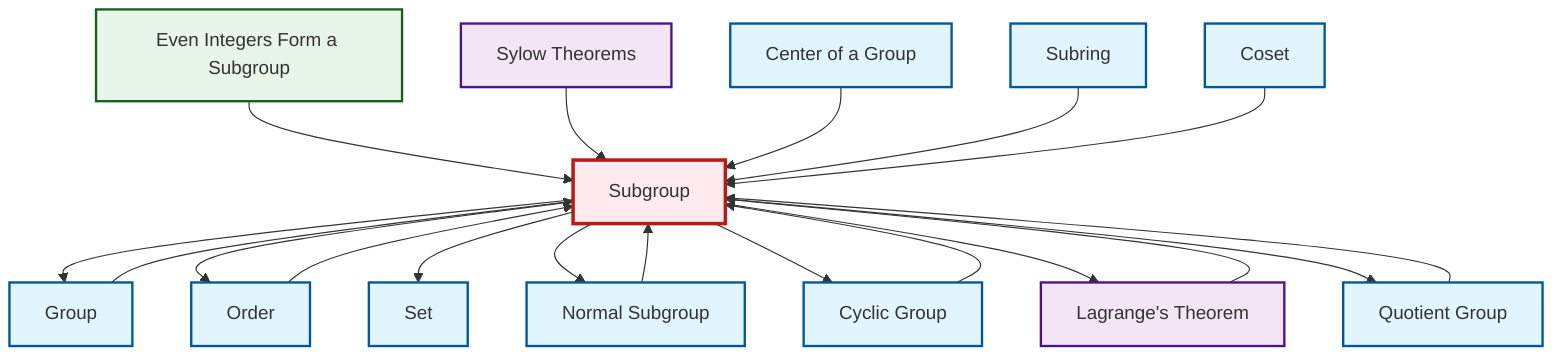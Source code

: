 graph TD
    classDef definition fill:#e1f5fe,stroke:#01579b,stroke-width:2px
    classDef theorem fill:#f3e5f5,stroke:#4a148c,stroke-width:2px
    classDef axiom fill:#fff3e0,stroke:#e65100,stroke-width:2px
    classDef example fill:#e8f5e9,stroke:#1b5e20,stroke-width:2px
    classDef current fill:#ffebee,stroke:#b71c1c,stroke-width:3px
    thm-sylow["Sylow Theorems"]:::theorem
    def-center-of-group["Center of a Group"]:::definition
    def-subgroup["Subgroup"]:::definition
    def-subring["Subring"]:::definition
    def-coset["Coset"]:::definition
    def-cyclic-group["Cyclic Group"]:::definition
    def-quotient-group["Quotient Group"]:::definition
    def-set["Set"]:::definition
    def-group["Group"]:::definition
    thm-lagrange["Lagrange's Theorem"]:::theorem
    ex-even-integers-subgroup["Even Integers Form a Subgroup"]:::example
    def-order["Order"]:::definition
    def-normal-subgroup["Normal Subgroup"]:::definition
    ex-even-integers-subgroup --> def-subgroup
    thm-sylow --> def-subgroup
    def-center-of-group --> def-subgroup
    def-subgroup --> def-group
    def-subgroup --> def-order
    def-subring --> def-subgroup
    def-subgroup --> def-set
    def-subgroup --> def-normal-subgroup
    thm-lagrange --> def-subgroup
    def-group --> def-subgroup
    def-quotient-group --> def-subgroup
    def-cyclic-group --> def-subgroup
    def-subgroup --> def-cyclic-group
    def-order --> def-subgroup
    def-subgroup --> thm-lagrange
    def-coset --> def-subgroup
    def-subgroup --> def-quotient-group
    def-normal-subgroup --> def-subgroup
    class def-subgroup current
